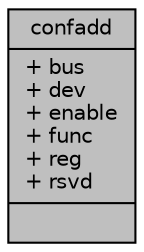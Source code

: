 digraph "confadd"
{
 // LATEX_PDF_SIZE
  edge [fontname="Helvetica",fontsize="10",labelfontname="Helvetica",labelfontsize="10"];
  node [fontname="Helvetica",fontsize="10",shape=record];
  Node1 [label="{confadd\n|+ bus\l+ dev\l+ enable\l+ func\l+ reg\l+ rsvd\l|}",height=0.2,width=0.4,color="black", fillcolor="grey75", style="filled", fontcolor="black",tooltip=" "];
}
